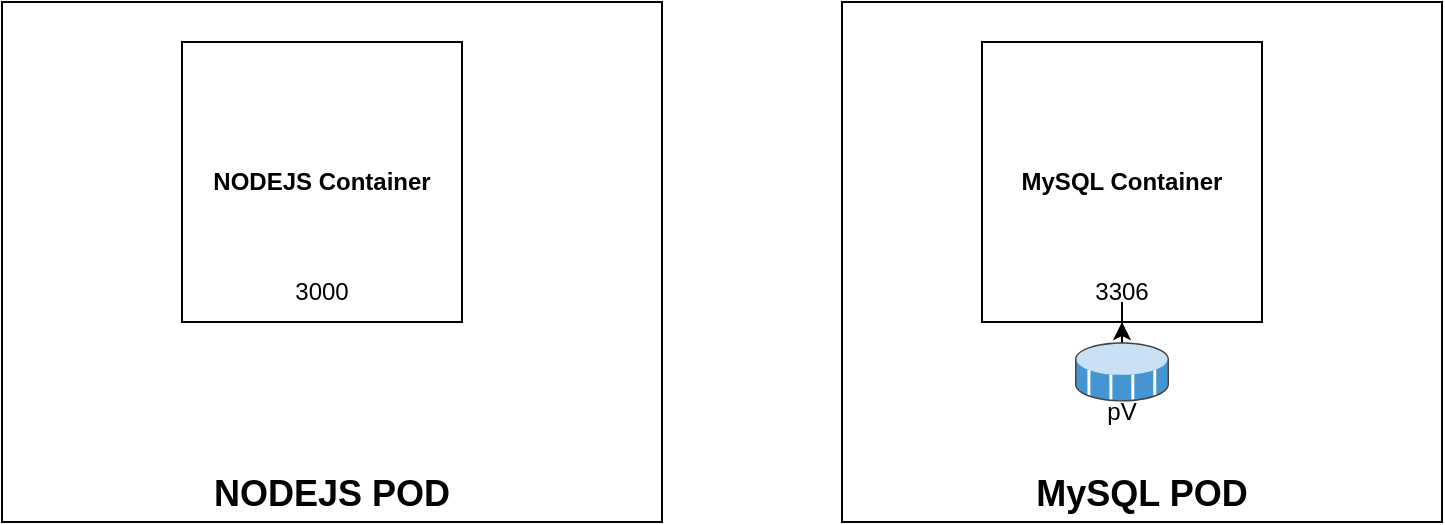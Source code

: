 <mxfile version="24.7.16">
  <diagram name="Page-1" id="I2RS8pZV9oAcoxcZs5w8">
    <mxGraphModel dx="1368" dy="790" grid="1" gridSize="10" guides="1" tooltips="1" connect="1" arrows="1" fold="1" page="1" pageScale="1" pageWidth="850" pageHeight="1100" math="0" shadow="0">
      <root>
        <mxCell id="0" />
        <mxCell id="1" parent="0" />
        <mxCell id="YGBNBw1iqes3OhcN2KuX-2" value="&lt;font style=&quot;font-size: 18px;&quot;&gt;&lt;b&gt;NODEJS POD&lt;/b&gt;&lt;/font&gt;" style="rounded=0;whiteSpace=wrap;html=1;verticalAlign=bottom;" vertex="1" parent="1">
          <mxGeometry x="60" y="360" width="330" height="260" as="geometry" />
        </mxCell>
        <mxCell id="YGBNBw1iqes3OhcN2KuX-3" value="&lt;font style=&quot;font-size: 18px;&quot;&gt;&lt;b&gt;MySQL POD&lt;br&gt;&lt;/b&gt;&lt;/font&gt;" style="rounded=0;whiteSpace=wrap;html=1;labelPosition=center;verticalLabelPosition=middle;align=center;verticalAlign=bottom;" vertex="1" parent="1">
          <mxGeometry x="480" y="360" width="300" height="260" as="geometry" />
        </mxCell>
        <mxCell id="YGBNBw1iqes3OhcN2KuX-4" value="&lt;font style=&quot;font-size: 12px;&quot;&gt;&lt;b&gt;NODEJS Container&lt;/b&gt;&lt;/font&gt;" style="whiteSpace=wrap;html=1;aspect=fixed;" vertex="1" parent="1">
          <mxGeometry x="150" y="380" width="140" height="140" as="geometry" />
        </mxCell>
        <mxCell id="YGBNBw1iqes3OhcN2KuX-5" value="3000" style="text;html=1;align=center;verticalAlign=middle;whiteSpace=wrap;rounded=0;" vertex="1" parent="1">
          <mxGeometry x="190" y="490" width="60" height="30" as="geometry" />
        </mxCell>
        <mxCell id="YGBNBw1iqes3OhcN2KuX-6" value="&lt;b&gt;MySQL Container&lt;br&gt;&lt;/b&gt;" style="whiteSpace=wrap;html=1;aspect=fixed;" vertex="1" parent="1">
          <mxGeometry x="550" y="380" width="140" height="140" as="geometry" />
        </mxCell>
        <mxCell id="YGBNBw1iqes3OhcN2KuX-7" value="3306" style="text;html=1;align=center;verticalAlign=middle;whiteSpace=wrap;rounded=0;" vertex="1" parent="1">
          <mxGeometry x="590" y="490" width="60" height="30" as="geometry" />
        </mxCell>
        <mxCell id="YGBNBw1iqes3OhcN2KuX-9" value="" style="edgeStyle=orthogonalEdgeStyle;rounded=0;orthogonalLoop=1;jettySize=auto;html=1;" edge="1" parent="1" source="YGBNBw1iqes3OhcN2KuX-8" target="YGBNBw1iqes3OhcN2KuX-6">
          <mxGeometry relative="1" as="geometry" />
        </mxCell>
        <mxCell id="YGBNBw1iqes3OhcN2KuX-8" value="" style="shadow=0;dashed=0;html=1;labelPosition=center;verticalLabelPosition=bottom;verticalAlign=top;align=center;outlineConnect=0;shape=mxgraph.veeam.3d.datastore_volume;" vertex="1" parent="1">
          <mxGeometry x="596.5" y="530" width="47" height="30" as="geometry" />
        </mxCell>
        <mxCell id="YGBNBw1iqes3OhcN2KuX-10" value="pV" style="text;html=1;align=center;verticalAlign=middle;whiteSpace=wrap;rounded=0;" vertex="1" parent="1">
          <mxGeometry x="590" y="550" width="60" height="30" as="geometry" />
        </mxCell>
      </root>
    </mxGraphModel>
  </diagram>
</mxfile>

